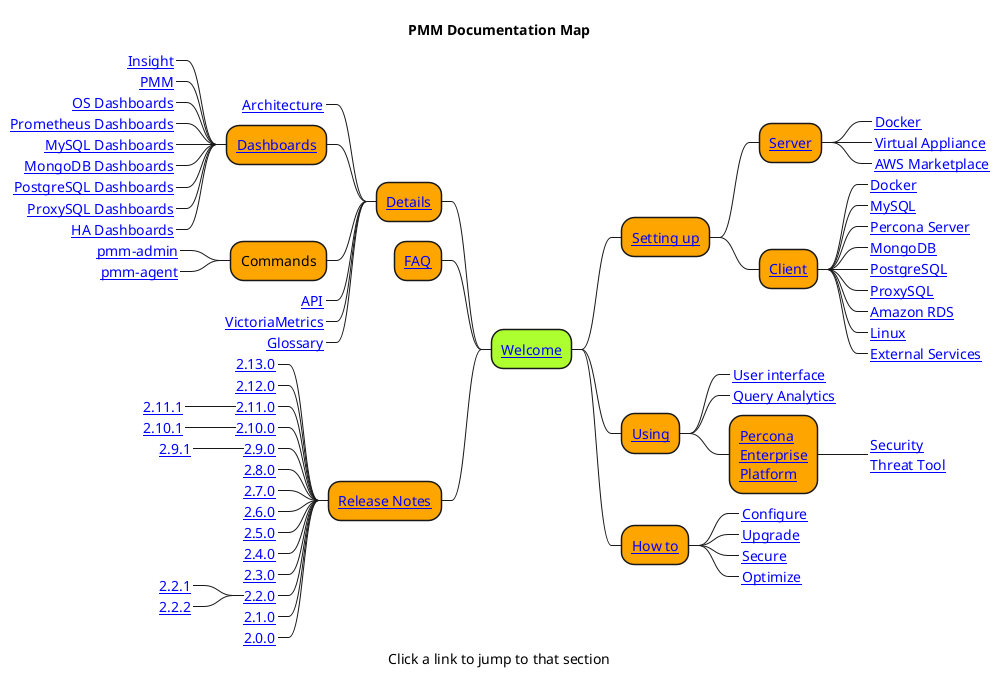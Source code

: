 @startmindmap "PMM_Documentation_Map"
title PMM Documentation Map
caption Click a link to jump to that section


<style>
mindmapDiagram {
  node {
    BackgroundColor Orange
  }
}
</style>

*[#GreenYellow] [[https://www.percona.com/doc/percona-monitoring-and-management/2.x/index.html Welcome]]
** [[https://www.percona.com/doc/percona-monitoring-and-management/2.x/setting-up/ Setting up]]
'*** [[https://www.percona.com/doc/percona-monitoring-and-management/2.x/setting-up/index.html Setting up: Overview]]
*** [[https://www.percona.com/doc/percona-monitoring-and-management/2.x/setting-up/server/ Server]]
'****_ [[https://www.percona.com/doc/percona-monitoring-and-management/2.x/setting-up/server/ Setting up PMM Server: Overview]]
****_ [[https://www.percona.com/doc/percona-monitoring-and-management/2.x/setting-up/server/docker.html Docker]]
****_ [[https://www.percona.com/doc/percona-monitoring-and-management/2.x/setting-up/server/virtual-appliance.html Virtual Appliance]]
****_ [[https://www.percona.com/doc/percona-monitoring-and-management/2.x/setting-up/server/aws.html AWS Marketplace]]
*** [[https://www.percona.com/doc/percona-monitoring-and-management/2.x/setting-up/client/ Client]]
'****_ [[https://www.percona.com/doc/percona-monitoring-and-management/2.x/setting-up/client/ Setting up PMM Clients]]
****_ [[https://www.percona.com/doc/percona-monitoring-and-management/2.x/setting-up/client/docker.html Docker]]
****_ [[https://www.percona.com/doc/percona-monitoring-and-management/2.x/setting-up/client/mysql.html MySQL]]
****_ [[https://www.percona.com/doc/percona-monitoring-and-management/2.x/setting-up/client/percona-server.html Percona Server]]
****_ [[https://www.percona.com/doc/percona-monitoring-and-management/2.x/setting-up/client/mongodb.html MongoDB]]
****_ [[https://www.percona.com/doc/percona-monitoring-and-management/2.x/setting-up/client/postgresql.html PostgreSQL]]
****_ [[https://www.percona.com/doc/percona-monitoring-and-management/2.x/setting-up/client/proxysql.html ProxySQL]]
****_ [[https://www.percona.com/doc/percona-monitoring-and-management/2.x/setting-up/client/aws.html Amazon RDS]]
****_ [[https://www.percona.com/doc/percona-monitoring-and-management/2.x/setting-up/client/linux.html Linux]]
****_ [[https://www.percona.com/doc/percona-monitoring-and-management/2.x/setting-up/client/external.html External Services]]

** [[https://www.percona.com/doc/percona-monitoring-and-management/2.x/using/ Using]]
'***_ [[https://www.percona.com/doc/percona-monitoring-and-management/2.x/using/ Using: Overview]]
***_ [[https://www.percona.com/doc/percona-monitoring-and-management/2.x/using/interface.html User interface]]
***_ [[https://www.percona.com/doc/percona-monitoring-and-management/2.x/using/query-analytics.html Query Analytics]]
*** [[https://www.percona.com/doc/percona-monitoring-and-management/2.x/using/platform/ Percona\nEnterprise\nPlatform]]
'***_ [[https://www.percona.com/doc/percona-monitoring-and-management/2.x/using/platform/ About Percona Enterprise Platform]]
****_ [[https://www.percona.com/doc/percona-monitoring-and-management/2.x/using/platform/security-threat-tool.html Security\nThreat Tool]]

** [[https://www.percona.com/doc/percona-monitoring-and-management/2.x/how-to/ How to]]
'***_ [[https://www.percona.com/doc/percona-monitoring-and-management/2.x/how-to/ How to: Overview]]
***_ [[https://www.percona.com/doc/percona-monitoring-and-management/2.x/how-to/configure.html Configure]]
***_ [[https://www.percona.com/doc/percona-monitoring-and-management/2.x/how-to/upgrade.html Upgrade]]
***_ [[https://www.percona.com/doc/percona-monitoring-and-management/2.x/how-to/secure.html Secure]]
***_ [[https://www.percona.com/doc/percona-monitoring-and-management/2.x/how-to/optimize.html Optimize]]

left side


** [[https://www.percona.com/doc/percona-monitoring-and-management/2.x/details/ Details]]
'***_ [[https://www.percona.com/doc/percona-monitoring-and-management/2.x/details/ Details: Overview]]
***_ [[https://www.percona.com/doc/percona-monitoring-and-management/2.x/details/architecture.html Architecture]]
*** [[https://www.percona.com/doc/percona-monitoring-and-management/2.x/details/dashboards/ Dashboards]]
****_ [[https://www.percona.com/doc/percona-monitoring-and-management/2.x/details/dashboards/index.html#insight Insight]]
****_ [[https://www.percona.com/doc/percona-monitoring-and-management/2.x/details/dashboards/index.html#pmm PMM]]
****_ [[https://www.percona.com/doc/percona-monitoring-and-management/2.x/details/dashboards/index.html#os-dashboards OS Dashboards]]
****_ [[https://www.percona.com/doc/percona-monitoring-and-management/2.x/details/dashboards/index.html#prometheus-dashboards Prometheus Dashboards]]
****_ [[https://www.percona.com/doc/percona-monitoring-and-management/2.x/details/dashboards/index.html#mysql-dashboards MySQL Dashboards]]
****_ [[https://www.percona.com/doc/percona-monitoring-and-management/2.x/details/dashboards/index.html#mongodb-dashboards MongoDB Dashboards]]
****_ [[https://www.percona.com/doc/percona-monitoring-and-management/2.x/details/dashboards/index.html#postgresql-dashboards PostgreSQL Dashboards]]
****_ [[https://www.percona.com/doc/percona-monitoring-and-management/2.x/details/dashboards/index.html#proxysql-dashboards ProxySQL Dashboards]]
****_ [[https://www.percona.com/doc/percona-monitoring-and-management/2.x/details/dashboards/index.html#ha-dashboards HA Dashboards]]

*** Commands
****_ [[https://www.percona.com/doc/percona-monitoring-and-management/2.x/details/commands/pmm-admin.html pmm-admin]]
****_ [[https://www.percona.com/doc/percona-monitoring-and-management/2.x/details/commands/pmm-agent.html pmm-agent]]
***_ [[https://www.percona.com/doc/percona-monitoring-and-management/2.x/details/api.html API]]
***_ [[https://www.percona.com/doc/percona-monitoring-and-management/2.x/details/victoria-metrics.html VictoriaMetrics]]
***_ [[https://www.percona.com/doc/percona-monitoring-and-management/2.x/details/glossary.html Glossary]]

** [[https://www.percona.com/doc/percona-monitoring-and-management/2.x/faq.html FAQ]]

** [[https://www.percona.com/doc/percona-monitoring-and-management/2.x/release-notes/ Release Notes]]
***_ [[https://www.percona.com/doc/percona-monitoring-and-management/2.x/release-notes/2.13.0.html 2.13.0]]
***_ [[https://www.percona.com/doc/percona-monitoring-and-management/2.x/release-notes/2.12.0.html 2.12.0]]
***_ [[https://www.percona.com/doc/percona-monitoring-and-management/2.x/release-notes/2.11.0.html 2.11.0]]
****_ [[https://www.percona.com/doc/percona-monitoring-and-management/2.x/release-notes/2.11.1.html 2.11.1]]
***_ [[https://www.percona.com/doc/percona-monitoring-and-management/2.x/release-notes/2.10.0.html 2.10.0]]
****_ [[https://www.percona.com/doc/percona-monitoring-and-management/2.x/release-notes/2.10.1.html 2.10.1]]
***_ [[https://www.percona.com/doc/percona-monitoring-and-management/2.x/release-notes/2.9.0.html 2.9.0]]
****_ [[https://www.percona.com/doc/percona-monitoring-and-management/2.x/release-notes/2.9.1.html 2.9.1]]
***_ [[https://www.percona.com/doc/percona-monitoring-and-management/2.x/release-notes/2.8.0.html 2.8.0]]
***_ [[https://www.percona.com/doc/percona-monitoring-and-management/2.x/release-notes/2.7.0.html 2.7.0]]
***_ [[https://www.percona.com/doc/percona-monitoring-and-management/2.x/release-notes/2.6.0.html 2.6.0]]
***_ [[https://www.percona.com/doc/percona-monitoring-and-management/2.x/release-notes/2.5.0.html 2.5.0]]
***_ [[https://www.percona.com/doc/percona-monitoring-and-management/2.x/release-notes/2.4.0.html 2.4.0]]
***_ [[https://www.percona.com/doc/percona-monitoring-and-management/2.x/release-notes/2.3.0.html 2.3.0]]
***_ [[https://www.percona.com/doc/percona-monitoring-and-management/2.x/release-notes/2.2.0.html 2.2.0]]
****_ [[https://www.percona.com/doc/percona-monitoring-and-management/2.x/release-notes/2.2.1.html 2.2.1]]
****_ [[https://www.percona.com/doc/percona-monitoring-and-management/2.x/release-notes/2.2.2.html 2.2.2]]
***_ [[https://www.percona.com/doc/percona-monitoring-and-management/2.x/release-notes/2.1.0.html 2.1.0]]
***_ [[https://www.percona.com/doc/percona-monitoring-and-management/2.x/release-notes/2.0.0.html 2.0.0]]
@endmindmap

